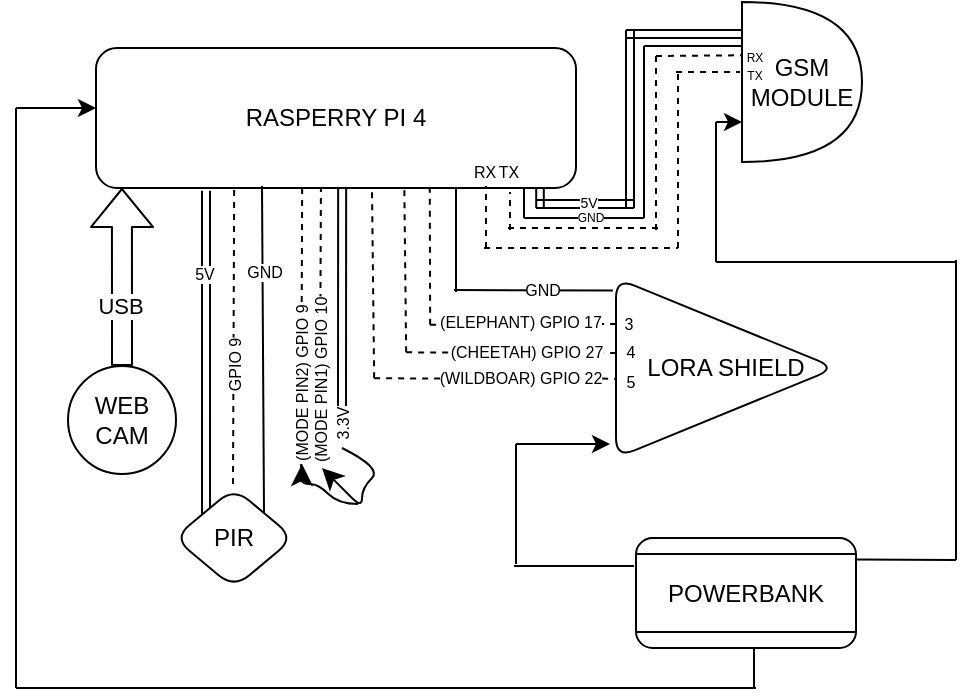 <mxfile version="24.7.8">
  <diagram name="Page-1" id="5Ebse3gTidAREbHCj22R">
    <mxGraphModel dx="607" dy="352" grid="1" gridSize="10" guides="1" tooltips="1" connect="1" arrows="1" fold="1" page="1" pageScale="1" pageWidth="850" pageHeight="1100" math="0" shadow="0">
      <root>
        <mxCell id="0" />
        <mxCell id="1" parent="0" />
        <mxCell id="WAuGpCvBO33CiIjRFwRS-25" value="" style="endArrow=none;dashed=1;html=1;rounded=1;entryX=0.038;entryY=0.569;entryDx=0;entryDy=0;entryPerimeter=0;labelBackgroundColor=none;fontColor=default;" parent="1" edge="1">
          <mxGeometry width="50" height="50" relative="1" as="geometry">
            <mxPoint x="410.08" y="542.17" as="sourcePoint" />
            <mxPoint x="518.26" y="542.54" as="targetPoint" />
          </mxGeometry>
        </mxCell>
        <mxCell id="WAuGpCvBO33CiIjRFwRS-66" value="(CHEETAH) GPIO 27" style="edgeLabel;html=1;align=center;verticalAlign=middle;resizable=0;points=[];fontSize=8;rounded=1;labelBackgroundColor=default;" parent="WAuGpCvBO33CiIjRFwRS-25" vertex="1" connectable="0">
          <mxGeometry x="0.237" y="-1" relative="1" as="geometry">
            <mxPoint x="-7" y="-2" as="offset" />
          </mxGeometry>
        </mxCell>
        <mxCell id="WAuGpCvBO33CiIjRFwRS-28" value="LORA SHIELD" style="triangle;whiteSpace=wrap;html=1;rotation=0;rounded=1;labelBackgroundColor=none;" parent="1" vertex="1">
          <mxGeometry x="515" y="505" width="110" height="90" as="geometry" />
        </mxCell>
        <mxCell id="WAuGpCvBO33CiIjRFwRS-1" value="RASPERRY PI 4" style="rounded=1;whiteSpace=wrap;html=1;labelBackgroundColor=none;" parent="1" vertex="1">
          <mxGeometry x="255" y="390" width="240" height="70" as="geometry" />
        </mxCell>
        <mxCell id="WAuGpCvBO33CiIjRFwRS-2" value="WEB CAM" style="ellipse;whiteSpace=wrap;html=1;aspect=fixed;rounded=1;labelBackgroundColor=none;" parent="1" vertex="1">
          <mxGeometry x="241" y="549" width="54" height="54" as="geometry" />
        </mxCell>
        <mxCell id="WAuGpCvBO33CiIjRFwRS-8" value="POWERBANK" style="shape=process;whiteSpace=wrap;html=1;backgroundOutline=1;direction=south;rounded=1;labelBackgroundColor=none;" parent="1" vertex="1">
          <mxGeometry x="525" y="635" width="110" height="55" as="geometry" />
        </mxCell>
        <mxCell id="WAuGpCvBO33CiIjRFwRS-10" value="" style="shape=flexArrow;endArrow=classic;html=1;rounded=1;entryX=0.104;entryY=1;entryDx=0;entryDy=0;entryPerimeter=0;exitX=0.5;exitY=0;exitDx=0;exitDy=0;labelBackgroundColor=none;fontColor=default;" parent="1" source="WAuGpCvBO33CiIjRFwRS-2" edge="1">
          <mxGeometry width="50" height="50" relative="1" as="geometry">
            <mxPoint x="263" y="550" as="sourcePoint" />
            <mxPoint x="267.96" y="460" as="targetPoint" />
          </mxGeometry>
        </mxCell>
        <mxCell id="WAuGpCvBO33CiIjRFwRS-19" value="USB" style="edgeLabel;html=1;align=center;verticalAlign=middle;resizable=0;points=[];rounded=1;labelBackgroundColor=default;" parent="WAuGpCvBO33CiIjRFwRS-10" vertex="1" connectable="0">
          <mxGeometry x="-0.311" y="4" relative="1" as="geometry">
            <mxPoint x="3" as="offset" />
          </mxGeometry>
        </mxCell>
        <mxCell id="WAuGpCvBO33CiIjRFwRS-21" value="" style="endArrow=none;dashed=1;html=1;rounded=1;entryX=0.895;entryY=0.989;entryDx=0;entryDy=0;entryPerimeter=0;labelBackgroundColor=none;fontColor=default;" parent="1" edge="1">
          <mxGeometry width="50" height="50" relative="1" as="geometry">
            <mxPoint x="422.08" y="528.33" as="sourcePoint" />
            <mxPoint x="421.88" y="460.56" as="targetPoint" />
          </mxGeometry>
        </mxCell>
        <mxCell id="WAuGpCvBO33CiIjRFwRS-23" value="" style="endArrow=none;dashed=1;html=1;rounded=1;labelBackgroundColor=none;fontColor=default;" parent="1" edge="1">
          <mxGeometry width="50" height="50" relative="1" as="geometry">
            <mxPoint x="422.08" y="528.33" as="sourcePoint" />
            <mxPoint x="515" y="528" as="targetPoint" />
          </mxGeometry>
        </mxCell>
        <mxCell id="WAuGpCvBO33CiIjRFwRS-67" value="(ELEPHANT) GPIO 17" style="edgeLabel;html=1;align=center;verticalAlign=middle;resizable=0;points=[];fontSize=8;rounded=1;labelBackgroundColor=default;" parent="WAuGpCvBO33CiIjRFwRS-23" vertex="1" connectable="0">
          <mxGeometry x="-0.507" y="1" relative="1" as="geometry">
            <mxPoint x="22" as="offset" />
          </mxGeometry>
        </mxCell>
        <mxCell id="WAuGpCvBO33CiIjRFwRS-24" value="" style="endArrow=none;dashed=1;html=1;rounded=1;entryX=0.842;entryY=0.981;entryDx=0;entryDy=0;entryPerimeter=0;labelBackgroundColor=none;fontColor=default;" parent="1" edge="1">
          <mxGeometry width="50" height="50" relative="1" as="geometry">
            <mxPoint x="410.08" y="542.17" as="sourcePoint" />
            <mxPoint x="409.16" y="460.0" as="targetPoint" />
          </mxGeometry>
        </mxCell>
        <mxCell id="WAuGpCvBO33CiIjRFwRS-29" value="GSM MODULE" style="shape=or;whiteSpace=wrap;html=1;direction=east;rounded=1;labelBackgroundColor=none;" parent="1" vertex="1">
          <mxGeometry x="578" y="367" width="60" height="80" as="geometry" />
        </mxCell>
        <mxCell id="WAuGpCvBO33CiIjRFwRS-30" value="" style="endArrow=none;dashed=1;html=1;rounded=1;labelBackgroundColor=none;fontColor=default;" parent="1" edge="1">
          <mxGeometry width="50" height="50" relative="1" as="geometry">
            <mxPoint x="394.08" y="555.17" as="sourcePoint" />
            <mxPoint x="393" y="461" as="targetPoint" />
          </mxGeometry>
        </mxCell>
        <mxCell id="WAuGpCvBO33CiIjRFwRS-31" value="" style="endArrow=none;dashed=1;html=1;rounded=1;entryX=0.027;entryY=0.711;entryDx=0;entryDy=0;entryPerimeter=0;labelBackgroundColor=none;fontColor=default;" parent="1" edge="1">
          <mxGeometry width="50" height="50" relative="1" as="geometry">
            <mxPoint x="394.08" y="555.17" as="sourcePoint" />
            <mxPoint x="515.05" y="555.32" as="targetPoint" />
          </mxGeometry>
        </mxCell>
        <mxCell id="WAuGpCvBO33CiIjRFwRS-65" value="(WILDBOAR) GPIO 22" style="edgeLabel;html=1;align=center;verticalAlign=middle;resizable=0;points=[];fontSize=8;rounded=1;labelBackgroundColor=default;" parent="WAuGpCvBO33CiIjRFwRS-31" vertex="1" connectable="0">
          <mxGeometry x="-0.472" y="-2" relative="1" as="geometry">
            <mxPoint x="41" y="-2" as="offset" />
          </mxGeometry>
        </mxCell>
        <mxCell id="WAuGpCvBO33CiIjRFwRS-32" value="" style="endArrow=none;dashed=1;html=1;rounded=1;labelBackgroundColor=none;fontColor=default;" parent="1" edge="1">
          <mxGeometry width="50" height="50" relative="1" as="geometry">
            <mxPoint x="450" y="490" as="sourcePoint" />
            <mxPoint x="450" y="459" as="targetPoint" />
          </mxGeometry>
        </mxCell>
        <mxCell id="WAuGpCvBO33CiIjRFwRS-35" value="" style="endArrow=none;dashed=1;html=1;rounded=1;entryX=-0.008;entryY=0.108;entryDx=0;entryDy=0;entryPerimeter=0;labelBackgroundColor=none;fontColor=default;" parent="1" edge="1">
          <mxGeometry width="50" height="50" relative="1" as="geometry">
            <mxPoint x="535" y="394" as="sourcePoint" />
            <mxPoint x="577.52" y="393.64" as="targetPoint" />
          </mxGeometry>
        </mxCell>
        <mxCell id="WAuGpCvBO33CiIjRFwRS-36" value="" style="endArrow=none;dashed=1;html=1;rounded=1;labelBackgroundColor=none;fontColor=default;" parent="1" edge="1">
          <mxGeometry width="50" height="50" relative="1" as="geometry">
            <mxPoint x="535" y="481" as="sourcePoint" />
            <mxPoint x="535" y="392" as="targetPoint" />
          </mxGeometry>
        </mxCell>
        <mxCell id="WAuGpCvBO33CiIjRFwRS-37" value="" style="endArrow=none;dashed=1;html=1;rounded=1;labelBackgroundColor=none;fontColor=default;" parent="1" edge="1">
          <mxGeometry width="50" height="50" relative="1" as="geometry">
            <mxPoint x="545" y="402" as="sourcePoint" />
            <mxPoint x="577" y="402" as="targetPoint" />
          </mxGeometry>
        </mxCell>
        <mxCell id="WAuGpCvBO33CiIjRFwRS-38" value="" style="endArrow=none;dashed=1;html=1;rounded=1;labelBackgroundColor=none;fontColor=default;" parent="1" edge="1">
          <mxGeometry width="50" height="50" relative="1" as="geometry">
            <mxPoint x="546" y="490" as="sourcePoint" />
            <mxPoint x="546" y="401" as="targetPoint" />
          </mxGeometry>
        </mxCell>
        <mxCell id="WAuGpCvBO33CiIjRFwRS-39" value="" style="endArrow=none;html=1;rounded=1;entryX=0.75;entryY=1;entryDx=0;entryDy=0;labelBackgroundColor=none;fontColor=default;" parent="1" target="WAuGpCvBO33CiIjRFwRS-1" edge="1">
          <mxGeometry width="50" height="50" relative="1" as="geometry">
            <mxPoint x="435" y="512" as="sourcePoint" />
            <mxPoint x="485" y="420" as="targetPoint" />
          </mxGeometry>
        </mxCell>
        <mxCell id="WAuGpCvBO33CiIjRFwRS-40" value="" style="endArrow=none;html=1;rounded=1;entryX=-0.005;entryY=0.17;entryDx=0;entryDy=0;entryPerimeter=0;labelBackgroundColor=none;fontColor=default;" parent="1" edge="1">
          <mxGeometry width="50" height="50" relative="1" as="geometry">
            <mxPoint x="434" y="511" as="sourcePoint" />
            <mxPoint x="513.45" y="511.3" as="targetPoint" />
          </mxGeometry>
        </mxCell>
        <mxCell id="WAuGpCvBO33CiIjRFwRS-68" value="GND" style="edgeLabel;html=1;align=center;verticalAlign=middle;resizable=0;points=[];fontSize=8;rounded=1;labelBackgroundColor=default;" parent="WAuGpCvBO33CiIjRFwRS-40" vertex="1" connectable="0">
          <mxGeometry x="0.108" relative="1" as="geometry">
            <mxPoint as="offset" />
          </mxGeometry>
        </mxCell>
        <mxCell id="WAuGpCvBO33CiIjRFwRS-43" value="" style="endArrow=none;dashed=1;html=1;rounded=1;labelBackgroundColor=none;fontColor=default;" parent="1" edge="1">
          <mxGeometry width="50" height="50" relative="1" as="geometry">
            <mxPoint x="462" y="481" as="sourcePoint" />
            <mxPoint x="462" y="462" as="targetPoint" />
          </mxGeometry>
        </mxCell>
        <mxCell id="WAuGpCvBO33CiIjRFwRS-72" value="TX" style="edgeLabel;html=1;align=center;verticalAlign=middle;resizable=0;points=[];fontSize=8;rounded=1;labelBackgroundColor=none;" parent="WAuGpCvBO33CiIjRFwRS-43" vertex="1" connectable="0">
          <mxGeometry x="0.579" y="1" relative="1" as="geometry">
            <mxPoint y="-14" as="offset" />
          </mxGeometry>
        </mxCell>
        <mxCell id="WAuGpCvBO33CiIjRFwRS-45" value="" style="endArrow=none;dashed=1;html=1;rounded=1;labelBackgroundColor=none;fontColor=default;" parent="1" edge="1">
          <mxGeometry width="50" height="50" relative="1" as="geometry">
            <mxPoint x="461" y="480" as="sourcePoint" />
            <mxPoint x="536" y="480" as="targetPoint" />
          </mxGeometry>
        </mxCell>
        <mxCell id="WAuGpCvBO33CiIjRFwRS-46" value="" style="endArrow=none;dashed=1;html=1;rounded=1;labelBackgroundColor=none;fontColor=default;" parent="1" edge="1">
          <mxGeometry width="50" height="50" relative="1" as="geometry">
            <mxPoint x="449" y="490" as="sourcePoint" />
            <mxPoint x="546" y="490" as="targetPoint" />
          </mxGeometry>
        </mxCell>
        <mxCell id="WAuGpCvBO33CiIjRFwRS-47" value="" style="shape=link;html=1;rounded=1;labelBackgroundColor=none;fontColor=default;" parent="1" edge="1">
          <mxGeometry width="100" relative="1" as="geometry">
            <mxPoint x="520" y="383" as="sourcePoint" />
            <mxPoint x="578" y="383" as="targetPoint" />
          </mxGeometry>
        </mxCell>
        <mxCell id="WAuGpCvBO33CiIjRFwRS-48" value="" style="shape=link;html=1;rounded=1;width=-3.793;labelBackgroundColor=none;fontColor=default;" parent="1" edge="1">
          <mxGeometry width="100" relative="1" as="geometry">
            <mxPoint x="477" y="470" as="sourcePoint" />
            <mxPoint x="477" y="460" as="targetPoint" />
          </mxGeometry>
        </mxCell>
        <mxCell id="WAuGpCvBO33CiIjRFwRS-49" value="" style="shape=link;html=1;rounded=1;labelBackgroundColor=none;fontColor=default;" parent="1" edge="1">
          <mxGeometry width="100" relative="1" as="geometry">
            <mxPoint x="522" y="470" as="sourcePoint" />
            <mxPoint x="522" y="381" as="targetPoint" />
          </mxGeometry>
        </mxCell>
        <mxCell id="WAuGpCvBO33CiIjRFwRS-50" value="" style="shape=link;html=1;rounded=1;labelBackgroundColor=none;fontColor=default;" parent="1" edge="1">
          <mxGeometry width="100" relative="1" as="geometry">
            <mxPoint x="475" y="468" as="sourcePoint" />
            <mxPoint x="524" y="468" as="targetPoint" />
          </mxGeometry>
        </mxCell>
        <mxCell id="WAuGpCvBO33CiIjRFwRS-69" value="5V" style="edgeLabel;html=1;align=center;verticalAlign=middle;resizable=0;points=[];fontSize=7;rounded=1;labelBackgroundColor=default;" parent="WAuGpCvBO33CiIjRFwRS-50" vertex="1" connectable="0">
          <mxGeometry x="0.143" y="1" relative="1" as="geometry">
            <mxPoint x="-2" y="1" as="offset" />
          </mxGeometry>
        </mxCell>
        <mxCell id="WAuGpCvBO33CiIjRFwRS-52" value="" style="endArrow=none;dashed=1;html=1;rounded=1;exitX=0.417;exitY=1.014;exitDx=0;exitDy=0;exitPerimeter=0;labelBackgroundColor=none;fontColor=default;" parent="1" edge="1">
          <mxGeometry width="50" height="50" relative="1" as="geometry">
            <mxPoint x="324.08" y="460.98" as="sourcePoint" />
            <mxPoint x="323.5" y="610" as="targetPoint" />
          </mxGeometry>
        </mxCell>
        <mxCell id="WAuGpCvBO33CiIjRFwRS-71" value="GPIO 9" style="edgeLabel;html=1;align=center;verticalAlign=middle;resizable=0;points=[];fontSize=8;rotation=-90;rounded=1;labelBackgroundColor=default;" parent="WAuGpCvBO33CiIjRFwRS-52" vertex="1" connectable="0">
          <mxGeometry x="0.181" y="1" relative="1" as="geometry">
            <mxPoint x="-1" as="offset" />
          </mxGeometry>
        </mxCell>
        <mxCell id="WAuGpCvBO33CiIjRFwRS-53" value="" style="endArrow=none;html=1;rounded=1;labelBackgroundColor=none;fontColor=default;" parent="1" edge="1">
          <mxGeometry width="50" height="50" relative="1" as="geometry">
            <mxPoint x="469" y="475" as="sourcePoint" />
            <mxPoint x="469" y="460" as="targetPoint" />
          </mxGeometry>
        </mxCell>
        <mxCell id="WAuGpCvBO33CiIjRFwRS-54" value="" style="endArrow=none;html=1;rounded=1;labelBackgroundColor=none;fontColor=default;" parent="1" edge="1">
          <mxGeometry width="50" height="50" relative="1" as="geometry">
            <mxPoint x="469" y="475" as="sourcePoint" />
            <mxPoint x="529" y="475" as="targetPoint" />
          </mxGeometry>
        </mxCell>
        <mxCell id="WAuGpCvBO33CiIjRFwRS-70" value="GND" style="edgeLabel;html=1;align=center;verticalAlign=middle;resizable=0;points=[];fontSize=6;rounded=1;labelBackgroundColor=default;" parent="WAuGpCvBO33CiIjRFwRS-54" vertex="1" connectable="0">
          <mxGeometry x="-0.467" y="-1" relative="1" as="geometry">
            <mxPoint x="17" y="-1" as="offset" />
          </mxGeometry>
        </mxCell>
        <mxCell id="WAuGpCvBO33CiIjRFwRS-55" value="" style="endArrow=none;html=1;rounded=1;labelBackgroundColor=none;fontColor=default;" parent="1" edge="1">
          <mxGeometry width="50" height="50" relative="1" as="geometry">
            <mxPoint x="529" y="389" as="sourcePoint" />
            <mxPoint x="578" y="389" as="targetPoint" />
          </mxGeometry>
        </mxCell>
        <mxCell id="WAuGpCvBO33CiIjRFwRS-57" value="" style="endArrow=none;html=1;rounded=1;labelBackgroundColor=none;fontColor=default;" parent="1" edge="1">
          <mxGeometry width="50" height="50" relative="1" as="geometry">
            <mxPoint x="529" y="475" as="sourcePoint" />
            <mxPoint x="529" y="389" as="targetPoint" />
          </mxGeometry>
        </mxCell>
        <mxCell id="WAuGpCvBO33CiIjRFwRS-61" value="" style="endArrow=none;dashed=1;html=1;rounded=1;labelBackgroundColor=none;fontColor=default;" parent="1" edge="1">
          <mxGeometry width="50" height="50" relative="1" as="geometry">
            <mxPoint x="367" y="570" as="sourcePoint" />
            <mxPoint x="367.46" y="460" as="targetPoint" />
          </mxGeometry>
        </mxCell>
        <mxCell id="WAuGpCvBO33CiIjRFwRS-102" value="(MODE PIN1) GPIO 10" style="edgeLabel;html=1;align=center;verticalAlign=middle;resizable=0;points=[];fontSize=8;rotation=-90;rounded=1;labelBackgroundColor=default;" parent="WAuGpCvBO33CiIjRFwRS-61" vertex="1" connectable="0">
          <mxGeometry x="-0.216" y="-1" relative="1" as="geometry">
            <mxPoint x="-1" y="29" as="offset" />
          </mxGeometry>
        </mxCell>
        <mxCell id="WAuGpCvBO33CiIjRFwRS-73" value="RX" style="edgeLabel;html=1;align=center;verticalAlign=middle;resizable=0;points=[];fontSize=8;rounded=1;labelBackgroundColor=none;" parent="1" vertex="1" connectable="0">
          <mxGeometry x="449" y="452" as="geometry">
            <mxPoint as="offset" />
          </mxGeometry>
        </mxCell>
        <mxCell id="WAuGpCvBO33CiIjRFwRS-75" value="RX" style="edgeLabel;html=1;align=center;verticalAlign=middle;resizable=0;points=[];fontSize=6;rounded=1;labelBackgroundColor=none;" parent="1" vertex="1" connectable="0">
          <mxGeometry x="468" y="427" as="geometry">
            <mxPoint x="116" y="-32" as="offset" />
          </mxGeometry>
        </mxCell>
        <mxCell id="WAuGpCvBO33CiIjRFwRS-79" value="" style="endArrow=classic;html=1;rounded=1;labelBackgroundColor=none;fontColor=default;" parent="1" edge="1">
          <mxGeometry width="50" height="50" relative="1" as="geometry">
            <mxPoint x="465" y="588" as="sourcePoint" />
            <mxPoint x="512" y="588" as="targetPoint" />
          </mxGeometry>
        </mxCell>
        <mxCell id="WAuGpCvBO33CiIjRFwRS-80" value="" style="endArrow=none;html=1;rounded=1;labelBackgroundColor=none;fontColor=default;" parent="1" edge="1">
          <mxGeometry width="50" height="50" relative="1" as="geometry">
            <mxPoint x="465" y="648" as="sourcePoint" />
            <mxPoint x="465" y="588" as="targetPoint" />
          </mxGeometry>
        </mxCell>
        <mxCell id="WAuGpCvBO33CiIjRFwRS-81" value="" style="endArrow=none;html=1;rounded=1;labelBackgroundColor=none;fontColor=default;" parent="1" edge="1">
          <mxGeometry width="50" height="50" relative="1" as="geometry">
            <mxPoint x="464" y="649" as="sourcePoint" />
            <mxPoint x="524" y="649" as="targetPoint" />
          </mxGeometry>
        </mxCell>
        <mxCell id="WAuGpCvBO33CiIjRFwRS-82" value="" style="endArrow=classic;html=1;rounded=1;entryX=0;entryY=0.75;entryDx=0;entryDy=0;entryPerimeter=0;labelBackgroundColor=none;fontColor=default;" parent="1" target="WAuGpCvBO33CiIjRFwRS-29" edge="1">
          <mxGeometry width="50" height="50" relative="1" as="geometry">
            <mxPoint x="565" y="427" as="sourcePoint" />
            <mxPoint x="395" y="550" as="targetPoint" />
          </mxGeometry>
        </mxCell>
        <mxCell id="WAuGpCvBO33CiIjRFwRS-83" value="" style="endArrow=none;html=1;rounded=1;labelBackgroundColor=none;fontColor=default;" parent="1" edge="1">
          <mxGeometry width="50" height="50" relative="1" as="geometry">
            <mxPoint x="565" y="497" as="sourcePoint" />
            <mxPoint x="565" y="427" as="targetPoint" />
          </mxGeometry>
        </mxCell>
        <mxCell id="WAuGpCvBO33CiIjRFwRS-84" value="" style="endArrow=none;html=1;rounded=1;labelBackgroundColor=none;fontColor=default;" parent="1" edge="1">
          <mxGeometry width="50" height="50" relative="1" as="geometry">
            <mxPoint x="685" y="497" as="sourcePoint" />
            <mxPoint x="565" y="497" as="targetPoint" />
          </mxGeometry>
        </mxCell>
        <mxCell id="WAuGpCvBO33CiIjRFwRS-85" value="" style="endArrow=none;html=1;rounded=1;labelBackgroundColor=none;fontColor=default;" parent="1" edge="1">
          <mxGeometry width="50" height="50" relative="1" as="geometry">
            <mxPoint x="685" y="646" as="sourcePoint" />
            <mxPoint x="685" y="496" as="targetPoint" />
          </mxGeometry>
        </mxCell>
        <mxCell id="WAuGpCvBO33CiIjRFwRS-86" value="" style="endArrow=none;html=1;rounded=1;exitX=0.25;exitY=0;exitDx=0;exitDy=0;labelBackgroundColor=none;fontColor=default;" parent="1" edge="1">
          <mxGeometry width="50" height="50" relative="1" as="geometry">
            <mxPoint x="635" y="645.75" as="sourcePoint" />
            <mxPoint x="685" y="646" as="targetPoint" />
          </mxGeometry>
        </mxCell>
        <mxCell id="WAuGpCvBO33CiIjRFwRS-87" value="" style="endArrow=classic;html=1;rounded=1;labelBackgroundColor=none;fontColor=default;" parent="1" edge="1">
          <mxGeometry width="50" height="50" relative="1" as="geometry">
            <mxPoint x="215" y="420" as="sourcePoint" />
            <mxPoint x="255" y="420" as="targetPoint" />
          </mxGeometry>
        </mxCell>
        <mxCell id="WAuGpCvBO33CiIjRFwRS-88" value="" style="endArrow=none;html=1;rounded=1;labelBackgroundColor=none;fontColor=default;" parent="1" edge="1">
          <mxGeometry width="50" height="50" relative="1" as="geometry">
            <mxPoint x="215" y="710" as="sourcePoint" />
            <mxPoint x="215" y="420" as="targetPoint" />
          </mxGeometry>
        </mxCell>
        <mxCell id="WAuGpCvBO33CiIjRFwRS-89" value="" style="endArrow=none;html=1;rounded=1;labelBackgroundColor=none;fontColor=default;" parent="1" edge="1">
          <mxGeometry width="50" height="50" relative="1" as="geometry">
            <mxPoint x="215" y="710" as="sourcePoint" />
            <mxPoint x="585" y="710" as="targetPoint" />
          </mxGeometry>
        </mxCell>
        <mxCell id="WAuGpCvBO33CiIjRFwRS-90" value="" style="endArrow=none;html=1;rounded=1;entryX=1;entryY=0.5;entryDx=0;entryDy=0;labelBackgroundColor=none;fontColor=default;" parent="1" edge="1">
          <mxGeometry width="50" height="50" relative="1" as="geometry">
            <mxPoint x="584" y="710" as="sourcePoint" />
            <mxPoint x="584" y="690" as="targetPoint" />
          </mxGeometry>
        </mxCell>
        <mxCell id="WAuGpCvBO33CiIjRFwRS-91" value="" style="shape=link;html=1;rounded=1;exitX=0.325;exitY=1.019;exitDx=0;exitDy=0;exitPerimeter=0;entryX=0.267;entryY=0.4;entryDx=0;entryDy=0;entryPerimeter=0;labelBackgroundColor=none;fontColor=default;" parent="1" target="WAuGpCvBO33CiIjRFwRS-51" edge="1">
          <mxGeometry width="100" relative="1" as="geometry">
            <mxPoint x="310.0" y="461.33" as="sourcePoint" />
            <mxPoint x="310" y="619" as="targetPoint" />
          </mxGeometry>
        </mxCell>
        <mxCell id="WAuGpCvBO33CiIjRFwRS-92" value="5V" style="edgeLabel;html=1;align=center;verticalAlign=middle;resizable=0;points=[];fontSize=8;rounded=1;labelBackgroundColor=default;" parent="WAuGpCvBO33CiIjRFwRS-91" vertex="1" connectable="0">
          <mxGeometry x="-0.511" y="-1" relative="1" as="geometry">
            <mxPoint as="offset" />
          </mxGeometry>
        </mxCell>
        <mxCell id="WAuGpCvBO33CiIjRFwRS-51" value="PIR" style="rhombus;whiteSpace=wrap;html=1;rounded=1;labelBackgroundColor=none;" parent="1" vertex="1">
          <mxGeometry x="294" y="610" width="60" height="50" as="geometry" />
        </mxCell>
        <mxCell id="WAuGpCvBO33CiIjRFwRS-93" value="" style="endArrow=none;html=1;rounded=1;exitX=1;exitY=0;exitDx=0;exitDy=0;labelBackgroundColor=none;fontColor=default;" parent="1" source="WAuGpCvBO33CiIjRFwRS-51" edge="1">
          <mxGeometry width="50" height="50" relative="1" as="geometry">
            <mxPoint x="292" y="510" as="sourcePoint" />
            <mxPoint x="338" y="459" as="targetPoint" />
          </mxGeometry>
        </mxCell>
        <mxCell id="WAuGpCvBO33CiIjRFwRS-94" value="GND" style="edgeLabel;html=1;align=center;verticalAlign=middle;resizable=0;points=[];fontSize=8;rounded=1;labelBackgroundColor=default;" parent="WAuGpCvBO33CiIjRFwRS-93" vertex="1" connectable="0">
          <mxGeometry x="0.424" y="-1" relative="1" as="geometry">
            <mxPoint x="-1" y="-4" as="offset" />
          </mxGeometry>
        </mxCell>
        <mxCell id="WAuGpCvBO33CiIjRFwRS-97" value="3" style="edgeLabel;html=1;align=center;verticalAlign=middle;resizable=0;points=[];fontSize=8;rounded=1;labelBackgroundColor=none;" parent="1" vertex="1" connectable="0">
          <mxGeometry x="451" y="460" as="geometry">
            <mxPoint x="70" y="68" as="offset" />
          </mxGeometry>
        </mxCell>
        <mxCell id="WAuGpCvBO33CiIjRFwRS-98" value="4" style="edgeLabel;html=1;align=center;verticalAlign=middle;resizable=0;points=[];fontSize=8;rounded=1;labelBackgroundColor=none;" parent="1" vertex="1" connectable="0">
          <mxGeometry x="452" y="474" as="geometry">
            <mxPoint x="70" y="68" as="offset" />
          </mxGeometry>
        </mxCell>
        <mxCell id="WAuGpCvBO33CiIjRFwRS-99" value="5" style="edgeLabel;html=1;align=center;verticalAlign=middle;resizable=0;points=[];fontSize=8;rounded=1;labelBackgroundColor=none;" parent="1" vertex="1" connectable="0">
          <mxGeometry x="452" y="489" as="geometry">
            <mxPoint x="70" y="68" as="offset" />
          </mxGeometry>
        </mxCell>
        <mxCell id="WAuGpCvBO33CiIjRFwRS-103" value="" style="shape=link;html=1;rounded=1;fontSize=12;startSize=8;endSize=8;curved=1;entryX=0.542;entryY=1;entryDx=0;entryDy=0;entryPerimeter=0;labelBackgroundColor=none;fontColor=default;" parent="1" edge="1">
          <mxGeometry width="100" relative="1" as="geometry">
            <mxPoint x="378" y="580" as="sourcePoint" />
            <mxPoint x="378.08" y="460" as="targetPoint" />
          </mxGeometry>
        </mxCell>
        <mxCell id="WAuGpCvBO33CiIjRFwRS-104" value="3.3V" style="edgeLabel;html=1;align=center;verticalAlign=middle;resizable=0;points=[];fontSize=8;rotation=-90;rounded=1;labelBackgroundColor=default;" parent="WAuGpCvBO33CiIjRFwRS-103" vertex="1" connectable="0">
          <mxGeometry x="-0.75" y="-2" relative="1" as="geometry">
            <mxPoint x="-2" y="13" as="offset" />
          </mxGeometry>
        </mxCell>
        <mxCell id="WAuGpCvBO33CiIjRFwRS-105" value="" style="curved=1;endArrow=classic;html=1;rounded=1;fontSize=12;startSize=8;endSize=8;labelBackgroundColor=none;fontColor=default;" parent="1" edge="1">
          <mxGeometry width="50" height="50" relative="1" as="geometry">
            <mxPoint x="378" y="590" as="sourcePoint" />
            <mxPoint x="368" y="600" as="targetPoint" />
            <Array as="points">
              <mxPoint x="398" y="600" />
              <mxPoint x="388" y="610" />
              <mxPoint x="388" y="620" />
              <mxPoint x="378" y="610" />
            </Array>
          </mxGeometry>
        </mxCell>
        <mxCell id="WAuGpCvBO33CiIjRFwRS-74" value="TX" style="edgeLabel;html=1;align=center;verticalAlign=middle;resizable=0;points=[];fontSize=6;rounded=1;labelBackgroundColor=default;" parent="1" vertex="1" connectable="0">
          <mxGeometry x="472" y="478" as="geometry">
            <mxPoint x="112" y="-74" as="offset" />
          </mxGeometry>
        </mxCell>
        <mxCell id="f7-ykBNfoHUWGfE4yuMR-1" value="" style="endArrow=none;dashed=1;html=1;rounded=1;exitX=0.417;exitY=1.014;exitDx=0;exitDy=0;exitPerimeter=0;labelBackgroundColor=none;fontColor=default;" edge="1" parent="1">
          <mxGeometry width="50" height="50" relative="1" as="geometry">
            <mxPoint x="358.08" y="459.98" as="sourcePoint" />
            <mxPoint x="357.5" y="609" as="targetPoint" />
          </mxGeometry>
        </mxCell>
        <mxCell id="f7-ykBNfoHUWGfE4yuMR-3" value="(MODE PIN2) GPIO 9" style="edgeLabel;html=1;align=center;verticalAlign=middle;resizable=0;points=[];fontSize=8;rotation=-90;rounded=1;labelBackgroundColor=default;" vertex="1" connectable="0" parent="1">
          <mxGeometry x="358.181" y="557.671" as="geometry" />
        </mxCell>
        <mxCell id="f7-ykBNfoHUWGfE4yuMR-5" value="" style="curved=1;endArrow=classic;html=1;rounded=1;fontSize=12;startSize=8;endSize=8;labelBackgroundColor=none;fontColor=default;" edge="1" parent="1">
          <mxGeometry width="50" height="50" relative="1" as="geometry">
            <mxPoint x="386" y="618" as="sourcePoint" />
            <mxPoint x="358" y="598" as="targetPoint" />
            <Array as="points">
              <mxPoint x="376.18" y="618" />
              <mxPoint x="366.18" y="608" />
              <mxPoint x="358" y="608" />
            </Array>
          </mxGeometry>
        </mxCell>
      </root>
    </mxGraphModel>
  </diagram>
</mxfile>
